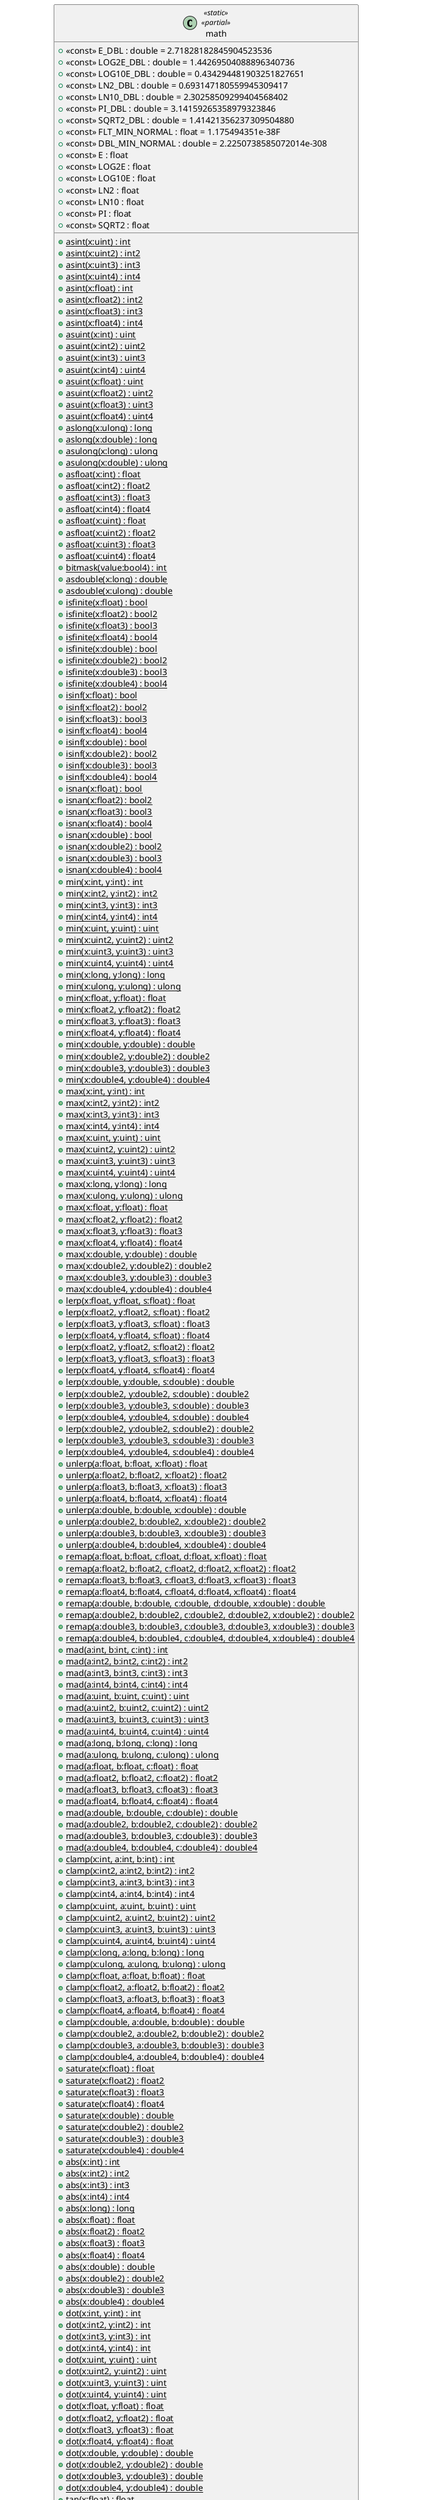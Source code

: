 @startuml
class math <<static>> <<partial>> {
    + <<const>> E_DBL : double = 2.71828182845904523536
    + <<const>> LOG2E_DBL : double = 1.44269504088896340736
    + <<const>> LOG10E_DBL : double = 0.434294481903251827651
    + <<const>> LN2_DBL : double = 0.693147180559945309417
    + <<const>> LN10_DBL : double = 2.30258509299404568402
    + <<const>> PI_DBL : double = 3.14159265358979323846
    + <<const>> SQRT2_DBL : double = 1.41421356237309504880
    + <<const>> FLT_MIN_NORMAL : float = 1.175494351e-38F
    + <<const>> DBL_MIN_NORMAL : double = 2.2250738585072014e-308
    + <<const>> E : float
    + <<const>> LOG2E : float
    + <<const>> LOG10E : float
    + <<const>> LN2 : float
    + <<const>> LN10 : float
    + <<const>> PI : float
    + <<const>> SQRT2 : float
    + {static} asint(x:uint) : int
    + {static} asint(x:uint2) : int2
    + {static} asint(x:uint3) : int3
    + {static} asint(x:uint4) : int4
    + {static} asint(x:float) : int
    + {static} asint(x:float2) : int2
    + {static} asint(x:float3) : int3
    + {static} asint(x:float4) : int4
    + {static} asuint(x:int) : uint
    + {static} asuint(x:int2) : uint2
    + {static} asuint(x:int3) : uint3
    + {static} asuint(x:int4) : uint4
    + {static} asuint(x:float) : uint
    + {static} asuint(x:float2) : uint2
    + {static} asuint(x:float3) : uint3
    + {static} asuint(x:float4) : uint4
    + {static} aslong(x:ulong) : long
    + {static} aslong(x:double) : long
    + {static} asulong(x:long) : ulong
    + {static} asulong(x:double) : ulong
    + {static} asfloat(x:int) : float
    + {static} asfloat(x:int2) : float2
    + {static} asfloat(x:int3) : float3
    + {static} asfloat(x:int4) : float4
    + {static} asfloat(x:uint) : float
    + {static} asfloat(x:uint2) : float2
    + {static} asfloat(x:uint3) : float3
    + {static} asfloat(x:uint4) : float4
    + {static} bitmask(value:bool4) : int
    + {static} asdouble(x:long) : double
    + {static} asdouble(x:ulong) : double
    + {static} isfinite(x:float) : bool
    + {static} isfinite(x:float2) : bool2
    + {static} isfinite(x:float3) : bool3
    + {static} isfinite(x:float4) : bool4
    + {static} isfinite(x:double) : bool
    + {static} isfinite(x:double2) : bool2
    + {static} isfinite(x:double3) : bool3
    + {static} isfinite(x:double4) : bool4
    + {static} isinf(x:float) : bool
    + {static} isinf(x:float2) : bool2
    + {static} isinf(x:float3) : bool3
    + {static} isinf(x:float4) : bool4
    + {static} isinf(x:double) : bool
    + {static} isinf(x:double2) : bool2
    + {static} isinf(x:double3) : bool3
    + {static} isinf(x:double4) : bool4
    + {static} isnan(x:float) : bool
    + {static} isnan(x:float2) : bool2
    + {static} isnan(x:float3) : bool3
    + {static} isnan(x:float4) : bool4
    + {static} isnan(x:double) : bool
    + {static} isnan(x:double2) : bool2
    + {static} isnan(x:double3) : bool3
    + {static} isnan(x:double4) : bool4
    + {static} min(x:int, y:int) : int
    + {static} min(x:int2, y:int2) : int2
    + {static} min(x:int3, y:int3) : int3
    + {static} min(x:int4, y:int4) : int4
    + {static} min(x:uint, y:uint) : uint
    + {static} min(x:uint2, y:uint2) : uint2
    + {static} min(x:uint3, y:uint3) : uint3
    + {static} min(x:uint4, y:uint4) : uint4
    + {static} min(x:long, y:long) : long
    + {static} min(x:ulong, y:ulong) : ulong
    + {static} min(x:float, y:float) : float
    + {static} min(x:float2, y:float2) : float2
    + {static} min(x:float3, y:float3) : float3
    + {static} min(x:float4, y:float4) : float4
    + {static} min(x:double, y:double) : double
    + {static} min(x:double2, y:double2) : double2
    + {static} min(x:double3, y:double3) : double3
    + {static} min(x:double4, y:double4) : double4
    + {static} max(x:int, y:int) : int
    + {static} max(x:int2, y:int2) : int2
    + {static} max(x:int3, y:int3) : int3
    + {static} max(x:int4, y:int4) : int4
    + {static} max(x:uint, y:uint) : uint
    + {static} max(x:uint2, y:uint2) : uint2
    + {static} max(x:uint3, y:uint3) : uint3
    + {static} max(x:uint4, y:uint4) : uint4
    + {static} max(x:long, y:long) : long
    + {static} max(x:ulong, y:ulong) : ulong
    + {static} max(x:float, y:float) : float
    + {static} max(x:float2, y:float2) : float2
    + {static} max(x:float3, y:float3) : float3
    + {static} max(x:float4, y:float4) : float4
    + {static} max(x:double, y:double) : double
    + {static} max(x:double2, y:double2) : double2
    + {static} max(x:double3, y:double3) : double3
    + {static} max(x:double4, y:double4) : double4
    + {static} lerp(x:float, y:float, s:float) : float
    + {static} lerp(x:float2, y:float2, s:float) : float2
    + {static} lerp(x:float3, y:float3, s:float) : float3
    + {static} lerp(x:float4, y:float4, s:float) : float4
    + {static} lerp(x:float2, y:float2, s:float2) : float2
    + {static} lerp(x:float3, y:float3, s:float3) : float3
    + {static} lerp(x:float4, y:float4, s:float4) : float4
    + {static} lerp(x:double, y:double, s:double) : double
    + {static} lerp(x:double2, y:double2, s:double) : double2
    + {static} lerp(x:double3, y:double3, s:double) : double3
    + {static} lerp(x:double4, y:double4, s:double) : double4
    + {static} lerp(x:double2, y:double2, s:double2) : double2
    + {static} lerp(x:double3, y:double3, s:double3) : double3
    + {static} lerp(x:double4, y:double4, s:double4) : double4
    + {static} unlerp(a:float, b:float, x:float) : float
    + {static} unlerp(a:float2, b:float2, x:float2) : float2
    + {static} unlerp(a:float3, b:float3, x:float3) : float3
    + {static} unlerp(a:float4, b:float4, x:float4) : float4
    + {static} unlerp(a:double, b:double, x:double) : double
    + {static} unlerp(a:double2, b:double2, x:double2) : double2
    + {static} unlerp(a:double3, b:double3, x:double3) : double3
    + {static} unlerp(a:double4, b:double4, x:double4) : double4
    + {static} remap(a:float, b:float, c:float, d:float, x:float) : float
    + {static} remap(a:float2, b:float2, c:float2, d:float2, x:float2) : float2
    + {static} remap(a:float3, b:float3, c:float3, d:float3, x:float3) : float3
    + {static} remap(a:float4, b:float4, c:float4, d:float4, x:float4) : float4
    + {static} remap(a:double, b:double, c:double, d:double, x:double) : double
    + {static} remap(a:double2, b:double2, c:double2, d:double2, x:double2) : double2
    + {static} remap(a:double3, b:double3, c:double3, d:double3, x:double3) : double3
    + {static} remap(a:double4, b:double4, c:double4, d:double4, x:double4) : double4
    + {static} mad(a:int, b:int, c:int) : int
    + {static} mad(a:int2, b:int2, c:int2) : int2
    + {static} mad(a:int3, b:int3, c:int3) : int3
    + {static} mad(a:int4, b:int4, c:int4) : int4
    + {static} mad(a:uint, b:uint, c:uint) : uint
    + {static} mad(a:uint2, b:uint2, c:uint2) : uint2
    + {static} mad(a:uint3, b:uint3, c:uint3) : uint3
    + {static} mad(a:uint4, b:uint4, c:uint4) : uint4
    + {static} mad(a:long, b:long, c:long) : long
    + {static} mad(a:ulong, b:ulong, c:ulong) : ulong
    + {static} mad(a:float, b:float, c:float) : float
    + {static} mad(a:float2, b:float2, c:float2) : float2
    + {static} mad(a:float3, b:float3, c:float3) : float3
    + {static} mad(a:float4, b:float4, c:float4) : float4
    + {static} mad(a:double, b:double, c:double) : double
    + {static} mad(a:double2, b:double2, c:double2) : double2
    + {static} mad(a:double3, b:double3, c:double3) : double3
    + {static} mad(a:double4, b:double4, c:double4) : double4
    + {static} clamp(x:int, a:int, b:int) : int
    + {static} clamp(x:int2, a:int2, b:int2) : int2
    + {static} clamp(x:int3, a:int3, b:int3) : int3
    + {static} clamp(x:int4, a:int4, b:int4) : int4
    + {static} clamp(x:uint, a:uint, b:uint) : uint
    + {static} clamp(x:uint2, a:uint2, b:uint2) : uint2
    + {static} clamp(x:uint3, a:uint3, b:uint3) : uint3
    + {static} clamp(x:uint4, a:uint4, b:uint4) : uint4
    + {static} clamp(x:long, a:long, b:long) : long
    + {static} clamp(x:ulong, a:ulong, b:ulong) : ulong
    + {static} clamp(x:float, a:float, b:float) : float
    + {static} clamp(x:float2, a:float2, b:float2) : float2
    + {static} clamp(x:float3, a:float3, b:float3) : float3
    + {static} clamp(x:float4, a:float4, b:float4) : float4
    + {static} clamp(x:double, a:double, b:double) : double
    + {static} clamp(x:double2, a:double2, b:double2) : double2
    + {static} clamp(x:double3, a:double3, b:double3) : double3
    + {static} clamp(x:double4, a:double4, b:double4) : double4
    + {static} saturate(x:float) : float
    + {static} saturate(x:float2) : float2
    + {static} saturate(x:float3) : float3
    + {static} saturate(x:float4) : float4
    + {static} saturate(x:double) : double
    + {static} saturate(x:double2) : double2
    + {static} saturate(x:double3) : double3
    + {static} saturate(x:double4) : double4
    + {static} abs(x:int) : int
    + {static} abs(x:int2) : int2
    + {static} abs(x:int3) : int3
    + {static} abs(x:int4) : int4
    + {static} abs(x:long) : long
    + {static} abs(x:float) : float
    + {static} abs(x:float2) : float2
    + {static} abs(x:float3) : float3
    + {static} abs(x:float4) : float4
    + {static} abs(x:double) : double
    + {static} abs(x:double2) : double2
    + {static} abs(x:double3) : double3
    + {static} abs(x:double4) : double4
    + {static} dot(x:int, y:int) : int
    + {static} dot(x:int2, y:int2) : int
    + {static} dot(x:int3, y:int3) : int
    + {static} dot(x:int4, y:int4) : int
    + {static} dot(x:uint, y:uint) : uint
    + {static} dot(x:uint2, y:uint2) : uint
    + {static} dot(x:uint3, y:uint3) : uint
    + {static} dot(x:uint4, y:uint4) : uint
    + {static} dot(x:float, y:float) : float
    + {static} dot(x:float2, y:float2) : float
    + {static} dot(x:float3, y:float3) : float
    + {static} dot(x:float4, y:float4) : float
    + {static} dot(x:double, y:double) : double
    + {static} dot(x:double2, y:double2) : double
    + {static} dot(x:double3, y:double3) : double
    + {static} dot(x:double4, y:double4) : double
    + {static} tan(x:float) : float
    + {static} tan(x:float2) : float2
    + {static} tan(x:float3) : float3
    + {static} tan(x:float4) : float4
    + {static} tan(x:double) : double
    + {static} tan(x:double2) : double2
    + {static} tan(x:double3) : double3
    + {static} tan(x:double4) : double4
    + {static} tanh(x:float) : float
    + {static} tanh(x:float2) : float2
    + {static} tanh(x:float3) : float3
    + {static} tanh(x:float4) : float4
    + {static} tanh(x:double) : double
    + {static} tanh(x:double2) : double2
    + {static} tanh(x:double3) : double3
    + {static} tanh(x:double4) : double4
    + {static} atan(x:float) : float
    + {static} atan(x:float2) : float2
    + {static} atan(x:float3) : float3
    + {static} atan(x:float4) : float4
    + {static} atan(x:double) : double
    + {static} atan(x:double2) : double2
    + {static} atan(x:double3) : double3
    + {static} atan(x:double4) : double4
    + {static} atan2(y:float, x:float) : float
    + {static} atan2(y:float2, x:float2) : float2
    + {static} atan2(y:float3, x:float3) : float3
    + {static} atan2(y:float4, x:float4) : float4
    + {static} atan2(y:double, x:double) : double
    + {static} atan2(y:double2, x:double2) : double2
    + {static} atan2(y:double3, x:double3) : double3
    + {static} atan2(y:double4, x:double4) : double4
    + {static} cos(x:float) : float
    + {static} cos(x:float2) : float2
    + {static} cos(x:float3) : float3
    + {static} cos(x:float4) : float4
    + {static} cos(x:double) : double
    + {static} cos(x:double2) : double2
    + {static} cos(x:double3) : double3
    + {static} cos(x:double4) : double4
    + {static} cosh(x:float) : float
    + {static} cosh(x:float2) : float2
    + {static} cosh(x:float3) : float3
    + {static} cosh(x:float4) : float4
    + {static} cosh(x:double) : double
    + {static} cosh(x:double2) : double2
    + {static} cosh(x:double3) : double3
    + {static} cosh(x:double4) : double4
    + {static} acos(x:float) : float
    + {static} acos(x:float2) : float2
    + {static} acos(x:float3) : float3
    + {static} acos(x:float4) : float4
    + {static} acos(x:double) : double
    + {static} acos(x:double2) : double2
    + {static} acos(x:double3) : double3
    + {static} acos(x:double4) : double4
    + {static} sin(x:float) : float
    + {static} sin(x:float2) : float2
    + {static} sin(x:float3) : float3
    + {static} sin(x:float4) : float4
    + {static} sin(x:double) : double
    + {static} sin(x:double2) : double2
    + {static} sin(x:double3) : double3
    + {static} sin(x:double4) : double4
    + {static} sinh(x:float) : float
    + {static} sinh(x:float2) : float2
    + {static} sinh(x:float3) : float3
    + {static} sinh(x:float4) : float4
    + {static} sinh(x:double) : double
    + {static} sinh(x:double2) : double2
    + {static} sinh(x:double3) : double3
    + {static} sinh(x:double4) : double4
    + {static} asin(x:float) : float
    + {static} asin(x:float2) : float2
    + {static} asin(x:float3) : float3
    + {static} asin(x:float4) : float4
    + {static} asin(x:double) : double
    + {static} asin(x:double2) : double2
    + {static} asin(x:double3) : double3
    + {static} asin(x:double4) : double4
    + {static} floor(x:float) : float
    + {static} floor(x:float2) : float2
    + {static} floor(x:float3) : float3
    + {static} floor(x:float4) : float4
    + {static} floor(x:double) : double
    + {static} floor(x:double2) : double2
    + {static} floor(x:double3) : double3
    + {static} floor(x:double4) : double4
    + {static} ceil(x:float) : float
    + {static} ceil(x:float2) : float2
    + {static} ceil(x:float3) : float3
    + {static} ceil(x:float4) : float4
    + {static} ceil(x:double) : double
    + {static} ceil(x:double2) : double2
    + {static} ceil(x:double3) : double3
    + {static} ceil(x:double4) : double4
    + {static} round(x:float) : float
    + {static} round(x:float2) : float2
    + {static} round(x:float3) : float3
    + {static} round(x:float4) : float4
    + {static} round(x:double) : double
    + {static} round(x:double2) : double2
    + {static} round(x:double3) : double3
    + {static} round(x:double4) : double4
    + {static} trunc(x:float) : float
    + {static} trunc(x:float2) : float2
    + {static} trunc(x:float3) : float3
    + {static} trunc(x:float4) : float4
    + {static} trunc(x:double) : double
    + {static} trunc(x:double2) : double2
    + {static} trunc(x:double3) : double3
    + {static} trunc(x:double4) : double4
    + {static} frac(x:float) : float
    + {static} frac(x:float2) : float2
    + {static} frac(x:float3) : float3
    + {static} frac(x:float4) : float4
    + {static} frac(x:double) : double
    + {static} frac(x:double2) : double2
    + {static} frac(x:double3) : double3
    + {static} frac(x:double4) : double4
    + {static} rcp(x:float) : float
    + {static} rcp(x:float2) : float2
    + {static} rcp(x:float3) : float3
    + {static} rcp(x:float4) : float4
    + {static} rcp(x:double) : double
    + {static} rcp(x:double2) : double2
    + {static} rcp(x:double3) : double3
    + {static} rcp(x:double4) : double4
    + {static} sign(x:float) : float
    + {static} sign(x:float2) : float2
    + {static} sign(x:float3) : float3
    + {static} sign(x:float4) : float4
    + {static} sign(x:double) : double
    + {static} sign(x:double2) : double2
    + {static} sign(x:double3) : double3
    + {static} sign(x:double4) : double4
    + {static} pow(x:float, y:float) : float
    + {static} pow(x:float2, y:float2) : float2
    + {static} pow(x:float3, y:float3) : float3
    + {static} pow(x:float4, y:float4) : float4
    + {static} pow(x:double, y:double) : double
    + {static} pow(x:double2, y:double2) : double2
    + {static} pow(x:double3, y:double3) : double3
    + {static} pow(x:double4, y:double4) : double4
    + {static} exp(x:float) : float
    + {static} exp(x:float2) : float2
    + {static} exp(x:float3) : float3
    + {static} exp(x:float4) : float4
    + {static} exp(x:double) : double
    + {static} exp(x:double2) : double2
    + {static} exp(x:double3) : double3
    + {static} exp(x:double4) : double4
    + {static} exp2(x:float) : float
    + {static} exp2(x:float2) : float2
    + {static} exp2(x:float3) : float3
    + {static} exp2(x:float4) : float4
    + {static} exp2(x:double) : double
    + {static} exp2(x:double2) : double2
    + {static} exp2(x:double3) : double3
    + {static} exp2(x:double4) : double4
    + {static} exp10(x:float) : float
    + {static} exp10(x:float2) : float2
    + {static} exp10(x:float3) : float3
    + {static} exp10(x:float4) : float4
    + {static} exp10(x:double) : double
    + {static} exp10(x:double2) : double2
    + {static} exp10(x:double3) : double3
    + {static} exp10(x:double4) : double4
    + {static} log(x:float) : float
    + {static} log(x:float2) : float2
    + {static} log(x:float3) : float3
    + {static} log(x:float4) : float4
    + {static} log(x:double) : double
    + {static} log(x:double2) : double2
    + {static} log(x:double3) : double3
    + {static} log(x:double4) : double4
    + {static} log2(x:float) : float
    + {static} log2(x:float2) : float2
    + {static} log2(x:float3) : float3
    + {static} log2(x:float4) : float4
    + {static} log2(x:double) : double
    + {static} log2(x:double2) : double2
    + {static} log2(x:double3) : double3
    + {static} log2(x:double4) : double4
    + {static} log10(x:float) : float
    + {static} log10(x:float2) : float2
    + {static} log10(x:float3) : float3
    + {static} log10(x:float4) : float4
    + {static} log10(x:double) : double
    + {static} log10(x:double2) : double2
    + {static} log10(x:double3) : double3
    + {static} log10(x:double4) : double4
    + {static} fmod(x:float, y:float) : float
    + {static} fmod(x:float2, y:float2) : float2
    + {static} fmod(x:float3, y:float3) : float3
    + {static} fmod(x:float4, y:float4) : float4
    + {static} fmod(x:double, y:double) : double
    + {static} fmod(x:double2, y:double2) : double2
    + {static} fmod(x:double3, y:double3) : double3
    + {static} fmod(x:double4, y:double4) : double4
    + {static} modf(x:float, i:float) : float
    + {static} modf(x:float2, i:float2) : float2
    + {static} modf(x:float3, i:float3) : float3
    + {static} modf(x:float4, i:float4) : float4
    + {static} modf(x:double, i:double) : double
    + {static} modf(x:double2, i:double2) : double2
    + {static} modf(x:double3, i:double3) : double3
    + {static} modf(x:double4, i:double4) : double4
    + {static} sqrt(x:float) : float
    + {static} sqrt(x:float2) : float2
    + {static} sqrt(x:float3) : float3
    + {static} sqrt(x:float4) : float4
    + {static} sqrt(x:double) : double
    + {static} sqrt(x:double2) : double2
    + {static} sqrt(x:double3) : double3
    + {static} sqrt(x:double4) : double4
    + {static} rsqrt(x:float) : float
    + {static} rsqrt(x:float2) : float2
    + {static} rsqrt(x:float3) : float3
    + {static} rsqrt(x:float4) : float4
    + {static} rsqrt(x:double) : double
    + {static} rsqrt(x:double2) : double2
    + {static} rsqrt(x:double3) : double3
    + {static} rsqrt(x:double4) : double4
    + {static} normalize(x:float2) : float2
    + {static} normalize(x:float3) : float3
    + {static} normalize(x:float4) : float4
    + {static} normalize(x:double2) : double2
    + {static} normalize(x:double3) : double3
    + {static} normalize(x:double4) : double4
    {static} + normalizesafe(x:float2, defaultvalue:float2) : float2
    {static} + normalizesafe(x:float3, defaultvalue:float3) : float3
    {static} + normalizesafe(x:float4, defaultvalue:float4) : float4
    {static} + normalizesafe(x:double2, defaultvalue:double2) : double2
    {static} + normalizesafe(x:double3, defaultvalue:double3) : double3
    {static} + normalizesafe(x:double4, defaultvalue:double4) : double4
    + {static} length(x:float) : float
    + {static} length(x:float2) : float
    + {static} length(x:float3) : float
    + {static} length(x:float4) : float
    + {static} length(x:double) : double
    + {static} length(x:double2) : double
    + {static} length(x:double3) : double
    + {static} length(x:double4) : double
    + {static} lengthsq(x:float) : float
    + {static} lengthsq(x:float2) : float
    + {static} lengthsq(x:float3) : float
    + {static} lengthsq(x:float4) : float
    + {static} lengthsq(x:double) : double
    + {static} lengthsq(x:double2) : double
    + {static} lengthsq(x:double3) : double
    + {static} lengthsq(x:double4) : double
    + {static} distance(x:float, y:float) : float
    + {static} distance(x:float2, y:float2) : float
    + {static} distance(x:float3, y:float3) : float
    + {static} distance(x:float4, y:float4) : float
    + {static} distance(x:double, y:double) : double
    + {static} distance(x:double2, y:double2) : double
    + {static} distance(x:double3, y:double3) : double
    + {static} distance(x:double4, y:double4) : double
    + {static} distancesq(x:float, y:float) : float
    + {static} distancesq(x:float2, y:float2) : float
    + {static} distancesq(x:float3, y:float3) : float
    + {static} distancesq(x:float4, y:float4) : float
    + {static} distancesq(x:double, y:double) : double
    + {static} distancesq(x:double2, y:double2) : double
    + {static} distancesq(x:double3, y:double3) : double
    + {static} distancesq(x:double4, y:double4) : double
    + {static} cross(x:float3, y:float3) : float3
    + {static} cross(x:double3, y:double3) : double3
    + {static} smoothstep(a:float, b:float, x:float) : float
    + {static} smoothstep(a:float2, b:float2, x:float2) : float2
    + {static} smoothstep(a:float3, b:float3, x:float3) : float3
    + {static} smoothstep(a:float4, b:float4, x:float4) : float4
    + {static} smoothstep(a:double, b:double, x:double) : double
    + {static} smoothstep(a:double2, b:double2, x:double2) : double2
    + {static} smoothstep(a:double3, b:double3, x:double3) : double3
    + {static} smoothstep(a:double4, b:double4, x:double4) : double4
    + {static} any(x:bool2) : bool
    + {static} any(x:bool3) : bool
    + {static} any(x:bool4) : bool
    + {static} any(x:int2) : bool
    + {static} any(x:int3) : bool
    + {static} any(x:int4) : bool
    + {static} any(x:uint2) : bool
    + {static} any(x:uint3) : bool
    + {static} any(x:uint4) : bool
    + {static} any(x:float2) : bool
    + {static} any(x:float3) : bool
    + {static} any(x:float4) : bool
    + {static} any(x:double2) : bool
    + {static} any(x:double3) : bool
    + {static} any(x:double4) : bool
    + {static} all(x:bool2) : bool
    + {static} all(x:bool3) : bool
    + {static} all(x:bool4) : bool
    + {static} all(x:int2) : bool
    + {static} all(x:int3) : bool
    + {static} all(x:int4) : bool
    + {static} all(x:uint2) : bool
    + {static} all(x:uint3) : bool
    + {static} all(x:uint4) : bool
    + {static} all(x:float2) : bool
    + {static} all(x:float3) : bool
    + {static} all(x:float4) : bool
    + {static} all(x:double2) : bool
    + {static} all(x:double3) : bool
    + {static} all(x:double4) : bool
    + {static} select(a:int, b:int, c:bool) : int
    + {static} select(a:int2, b:int2, c:bool) : int2
    + {static} select(a:int3, b:int3, c:bool) : int3
    + {static} select(a:int4, b:int4, c:bool) : int4
    + {static} select(a:int2, b:int2, c:bool2) : int2
    + {static} select(a:int3, b:int3, c:bool3) : int3
    + {static} select(a:int4, b:int4, c:bool4) : int4
    + {static} select(a:uint, b:uint, c:bool) : uint
    + {static} select(a:uint2, b:uint2, c:bool) : uint2
    + {static} select(a:uint3, b:uint3, c:bool) : uint3
    + {static} select(a:uint4, b:uint4, c:bool) : uint4
    + {static} select(a:uint2, b:uint2, c:bool2) : uint2
    + {static} select(a:uint3, b:uint3, c:bool3) : uint3
    + {static} select(a:uint4, b:uint4, c:bool4) : uint4
    + {static} select(a:long, b:long, c:bool) : long
    + {static} select(a:ulong, b:ulong, c:bool) : ulong
    + {static} select(a:float, b:float, c:bool) : float
    + {static} select(a:float2, b:float2, c:bool) : float2
    + {static} select(a:float3, b:float3, c:bool) : float3
    + {static} select(a:float4, b:float4, c:bool) : float4
    + {static} select(a:float2, b:float2, c:bool2) : float2
    + {static} select(a:float3, b:float3, c:bool3) : float3
    + {static} select(a:float4, b:float4, c:bool4) : float4
    + {static} select(a:double, b:double, c:bool) : double
    + {static} select(a:double2, b:double2, c:bool) : double2
    + {static} select(a:double3, b:double3, c:bool) : double3
    + {static} select(a:double4, b:double4, c:bool) : double4
    + {static} select(a:double2, b:double2, c:bool2) : double2
    + {static} select(a:double3, b:double3, c:bool3) : double3
    + {static} select(a:double4, b:double4, c:bool4) : double4
    + {static} step(y:float, x:float) : float
    + {static} step(y:float2, x:float2) : float2
    + {static} step(y:float3, x:float3) : float3
    + {static} step(y:float4, x:float4) : float4
    + {static} step(y:double, x:double) : double
    + {static} step(y:double2, x:double2) : double2
    + {static} step(y:double3, x:double3) : double3
    + {static} step(y:double4, x:double4) : double4
    + {static} reflect(i:float2, n:float2) : float2
    + {static} reflect(i:float3, n:float3) : float3
    + {static} reflect(i:float4, n:float4) : float4
    + {static} reflect(i:double2, n:double2) : double2
    + {static} reflect(i:double3, n:double3) : double3
    + {static} reflect(i:double4, n:double4) : double4
    + {static} refract(i:float2, n:float2, eta:float) : float2
    + {static} refract(i:float3, n:float3, eta:float) : float3
    + {static} refract(i:float4, n:float4, eta:float) : float4
    + {static} refract(i:double2, n:double2, eta:double) : double2
    + {static} refract(i:double3, n:double3, eta:double) : double3
    + {static} refract(i:double4, n:double4, eta:double) : double4
    + {static} faceforward(n:float2, i:float2, ng:float2) : float2
    + {static} faceforward(n:float3, i:float3, ng:float3) : float3
    + {static} faceforward(n:float4, i:float4, ng:float4) : float4
    + {static} faceforward(n:double2, i:double2, ng:double2) : double2
    + {static} faceforward(n:double3, i:double3, ng:double3) : double3
    + {static} faceforward(n:double4, i:double4, ng:double4) : double4
    + {static} sincos(x:float, s:float, c:float) : void
    + {static} sincos(x:float2, s:float2, c:float2) : void
    + {static} sincos(x:float3, s:float3, c:float3) : void
    + {static} sincos(x:float4, s:float4, c:float4) : void
    + {static} sincos(x:double, s:double, c:double) : void
    + {static} sincos(x:double2, s:double2, c:double2) : void
    + {static} sincos(x:double3, s:double3, c:double3) : void
    + {static} sincos(x:double4, s:double4, c:double4) : void
    + {static} countbits(x:int) : int
    + {static} countbits(x:int2) : int2
    + {static} countbits(x:int3) : int3
    + {static} countbits(x:int4) : int4
    + {static} countbits(x:uint) : int
    + {static} countbits(x:uint2) : int2
    + {static} countbits(x:uint3) : int3
    + {static} countbits(x:uint4) : int4
    + {static} countbits(x:ulong) : int
    + {static} countbits(x:long) : int
    + {static} lzcnt(x:int) : int
    + {static} lzcnt(x:int2) : int2
    + {static} lzcnt(x:int3) : int3
    + {static} lzcnt(x:int4) : int4
    + {static} lzcnt(x:uint) : int
    + {static} lzcnt(x:uint2) : int2
    + {static} lzcnt(x:uint3) : int3
    + {static} lzcnt(x:uint4) : int4
    + {static} lzcnt(x:long) : int
    + {static} lzcnt(x:ulong) : int
    + {static} tzcnt(x:int) : int
    + {static} tzcnt(x:int2) : int2
    + {static} tzcnt(v:int3) : int3
    + {static} tzcnt(v:int4) : int4
    + {static} tzcnt(x:uint) : int
    + {static} tzcnt(x:uint2) : int2
    + {static} tzcnt(x:uint3) : int3
    + {static} tzcnt(x:uint4) : int4
    + {static} tzcnt(x:long) : int
    + {static} tzcnt(x:ulong) : int
    + {static} reversebits(x:int) : int
    + {static} reversebits(x:int2) : int2
    + {static} reversebits(x:int3) : int3
    + {static} reversebits(x:int4) : int4
    + {static} reversebits(x:uint) : uint
    + {static} reversebits(x:uint2) : uint2
    + {static} reversebits(x:uint3) : uint3
    + {static} reversebits(x:uint4) : uint4
    + {static} reversebits(x:long) : long
    + {static} reversebits(x:ulong) : ulong
    + {static} rol(x:int, n:int) : int
    + {static} rol(x:int2, n:int) : int2
    + {static} rol(x:int3, n:int) : int3
    + {static} rol(x:int4, n:int) : int4
    + {static} rol(x:uint, n:int) : uint
    + {static} rol(x:uint2, n:int) : uint2
    + {static} rol(x:uint3, n:int) : uint3
    + {static} rol(x:uint4, n:int) : uint4
    + {static} rol(x:long, n:int) : long
    + {static} rol(x:ulong, n:int) : ulong
    + {static} ror(x:int, n:int) : int
    + {static} ror(x:int2, n:int) : int2
    + {static} ror(x:int3, n:int) : int3
    + {static} ror(x:int4, n:int) : int4
    + {static} ror(x:uint, n:int) : uint
    + {static} ror(x:uint2, n:int) : uint2
    + {static} ror(x:uint3, n:int) : uint3
    + {static} ror(x:uint4, n:int) : uint4
    + {static} ror(x:long, n:int) : long
    + {static} ror(x:ulong, n:int) : ulong
    + {static} ceilpow2(x:int) : int
    + {static} ceilpow2(x:int2) : int2
    + {static} ceilpow2(x:int3) : int3
    + {static} ceilpow2(x:int4) : int4
    + {static} ceilpow2(x:uint) : uint
    + {static} ceilpow2(x:uint2) : uint2
    + {static} ceilpow2(x:uint3) : uint3
    + {static} ceilpow2(x:uint4) : uint4
    + {static} ceilpow2(x:long) : long
    + {static} ceilpow2(x:ulong) : ulong
    + {static} radians(x:float) : float
    + {static} radians(x:float2) : float2
    + {static} radians(x:float3) : float3
    + {static} radians(x:float4) : float4
    + {static} radians(x:double) : double
    + {static} radians(x:double2) : double2
    + {static} radians(x:double3) : double3
    + {static} radians(x:double4) : double4
    + {static} degrees(x:float) : float
    + {static} degrees(x:float2) : float2
    + {static} degrees(x:float3) : float3
    + {static} degrees(x:float4) : float4
    + {static} degrees(x:double) : double
    + {static} degrees(x:double2) : double2
    + {static} degrees(x:double3) : double3
    + {static} degrees(x:double4) : double4
    + {static} cmin(x:int2) : int
    + {static} cmin(x:int3) : int
    + {static} cmin(x:int4) : int
    + {static} cmin(x:uint2) : uint
    + {static} cmin(x:uint3) : uint
    + {static} cmin(x:uint4) : uint
    + {static} cmin(x:float2) : float
    + {static} cmin(x:float3) : float
    + {static} cmin(x:float4) : float
    + {static} cmin(x:double2) : double
    + {static} cmin(x:double3) : double
    + {static} cmin(x:double4) : double
    + {static} cmax(x:int2) : int
    + {static} cmax(x:int3) : int
    + {static} cmax(x:int4) : int
    + {static} cmax(x:uint2) : uint
    + {static} cmax(x:uint3) : uint
    + {static} cmax(x:uint4) : uint
    + {static} cmax(x:float2) : float
    + {static} cmax(x:float3) : float
    + {static} cmax(x:float4) : float
    + {static} cmax(x:double2) : double
    + {static} cmax(x:double3) : double
    + {static} cmax(x:double4) : double
    + {static} csum(x:int2) : int
    + {static} csum(x:int3) : int
    + {static} csum(x:int4) : int
    + {static} csum(x:uint2) : uint
    + {static} csum(x:uint3) : uint
    + {static} csum(x:uint4) : uint
    + {static} csum(x:float2) : float
    + {static} csum(x:float3) : float
    + {static} csum(x:float4) : float
    + {static} csum(x:double2) : double
    + {static} csum(x:double3) : double
    + {static} csum(x:double4) : double
    + {static} <<unsafe>> compress(output:int*, index:int, val:int4, mask:bool4) : int
    + {static} f16tof32(x:uint) : float
    + {static} f16tof32(x:uint2) : float2
    + {static} f16tof32(x:uint3) : float3
    + {static} f16tof32(x:uint4) : float4
    + {static} f32tof16(x:float) : uint
    + {static} f32tof16(x:float2) : uint2
    + {static} f32tof16(x:float3) : uint3
    + {static} f32tof16(x:float4) : uint4
    + {static} <<unsafe>> hash(pBuffer:void*, numBytes:int, seed:uint) : uint
    + {static} up() : float3
}
enum RotationOrder {
    XYZ,
    XZY,
    YXZ,
    YZX,
    ZXY,
    ZYX,
    Default= ZXY,
}
enum ShuffleComponent {
    LeftX,
    LeftY,
    LeftZ,
    LeftW,
    RightX,
    RightY,
    RightZ,
    RightW,
}
class IntFloatUnion <<struct>> {
    + intValue : int
    + floatValue : float
}
class LongDoubleUnion <<struct>> {
    + longValue : long
    + doubleValue : double
}
math +-- RotationOrder
math +-- ShuffleComponent
math +-- IntFloatUnion
math +-- LongDoubleUnion
@enduml
